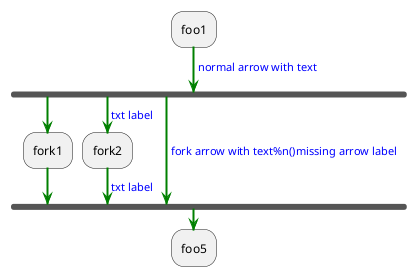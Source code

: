 {
  "sha1": "5fz05z9q4uakeqfegdwbym056yvsefh",
  "insertion": {
    "when": "2024-05-30T20:48:20.734Z",
    "url": "https://forum.plantuml.net/18457/color-individual-conditional-in-activity-diagram",
    "user": "plantuml@gmail.com"
  }
}
@startuml
<style>
activityDiagram {
  arrow  {
    LineColor green
    FontColor blue
    LineThickness 2
}
</style>
:foo1;
-> normal arrow with text;
fork
  :fork1;
fork again
  -> txt label;
  :fork2;
  -> txt label;
fork again
  -> fork arrow with text%n()missing arrow label;
end fork
:foo5;
@enduml
